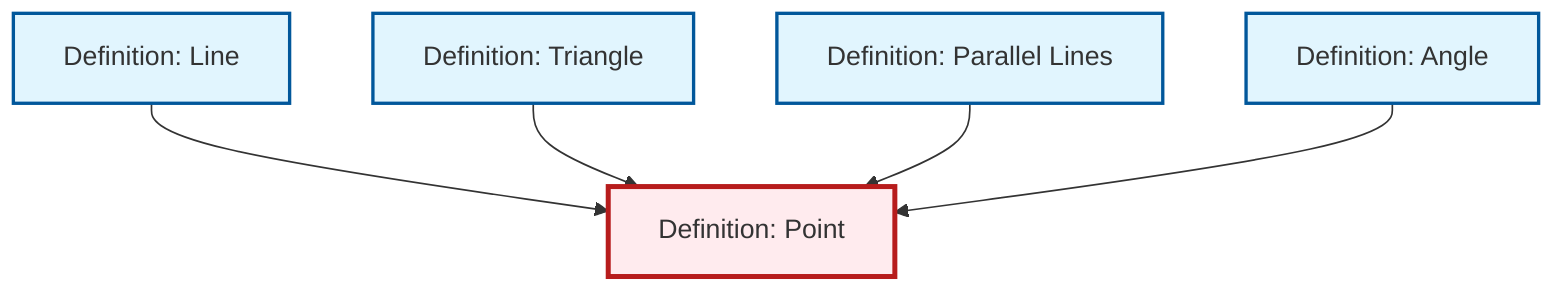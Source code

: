graph TD
    classDef definition fill:#e1f5fe,stroke:#01579b,stroke-width:2px
    classDef theorem fill:#f3e5f5,stroke:#4a148c,stroke-width:2px
    classDef axiom fill:#fff3e0,stroke:#e65100,stroke-width:2px
    classDef example fill:#e8f5e9,stroke:#1b5e20,stroke-width:2px
    classDef current fill:#ffebee,stroke:#b71c1c,stroke-width:3px
    def-angle["Definition: Angle"]:::definition
    def-line["Definition: Line"]:::definition
    def-point["Definition: Point"]:::definition
    def-triangle["Definition: Triangle"]:::definition
    def-parallel["Definition: Parallel Lines"]:::definition
    def-line --> def-point
    def-triangle --> def-point
    def-parallel --> def-point
    def-angle --> def-point
    class def-point current